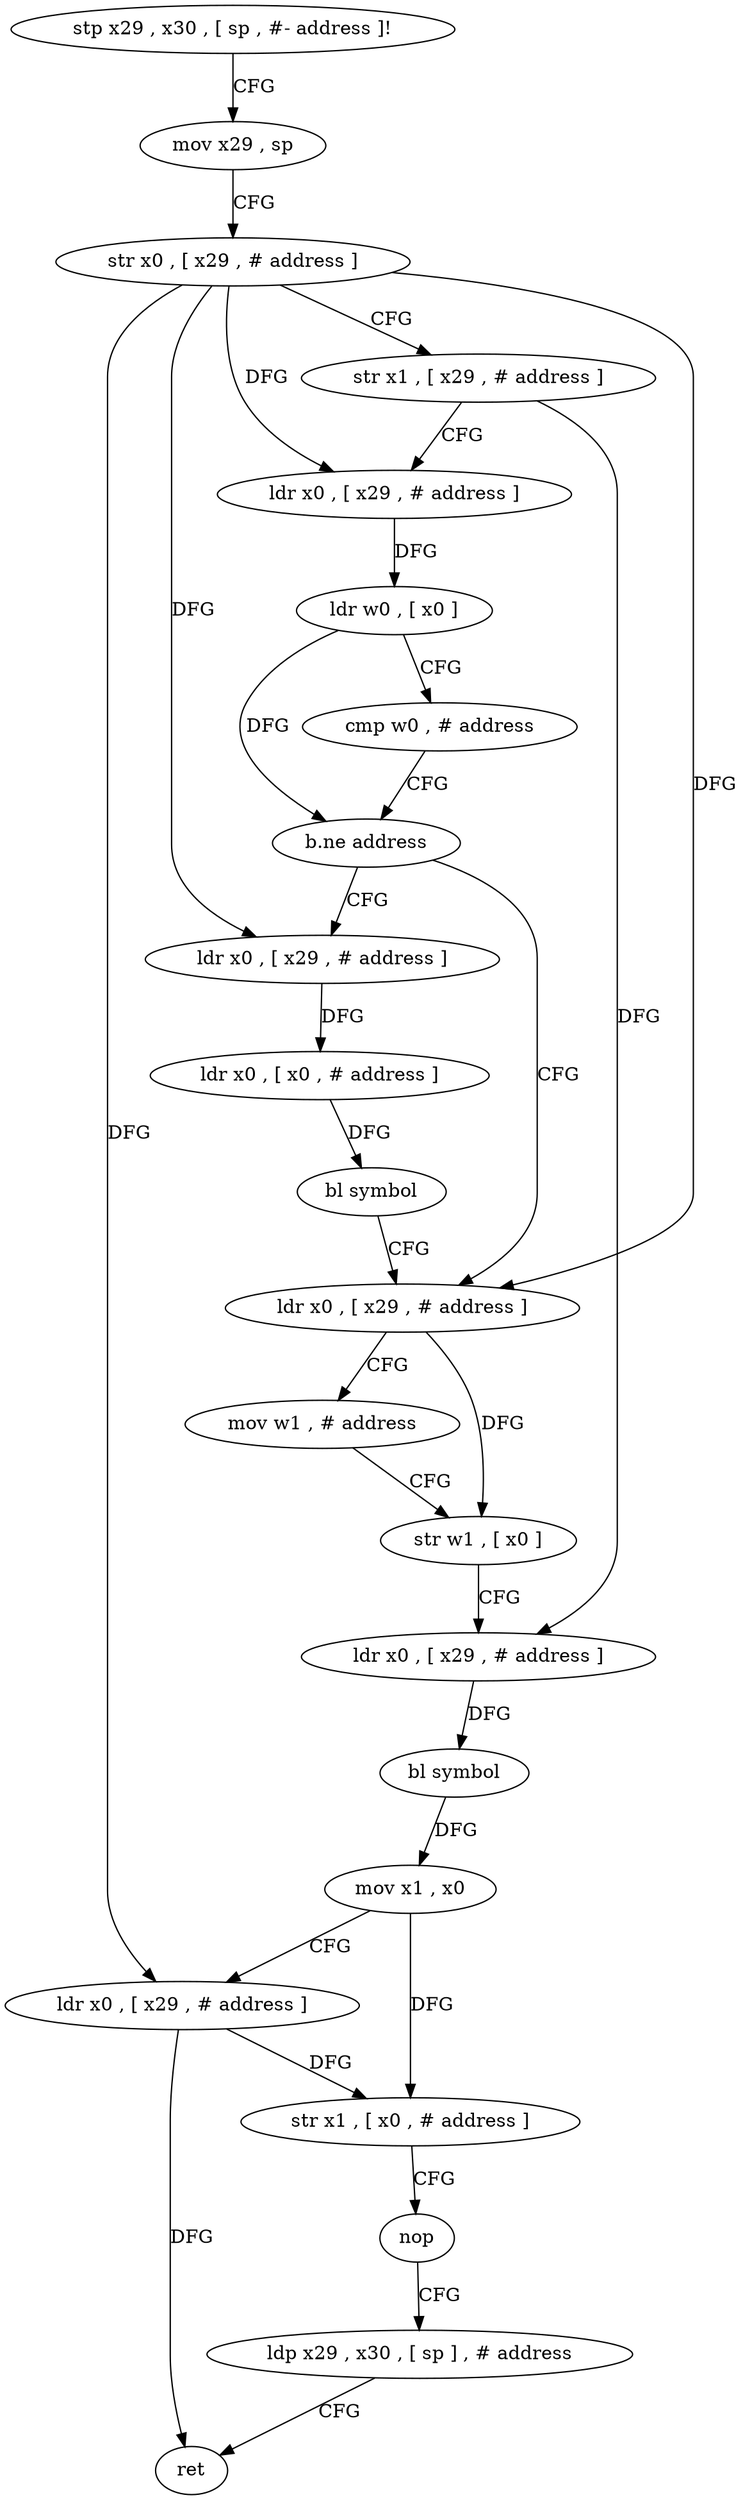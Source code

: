 digraph "func" {
"136876" [label = "stp x29 , x30 , [ sp , #- address ]!" ]
"136880" [label = "mov x29 , sp" ]
"136884" [label = "str x0 , [ x29 , # address ]" ]
"136888" [label = "str x1 , [ x29 , # address ]" ]
"136892" [label = "ldr x0 , [ x29 , # address ]" ]
"136896" [label = "ldr w0 , [ x0 ]" ]
"136900" [label = "cmp w0 , # address" ]
"136904" [label = "b.ne address" ]
"136920" [label = "ldr x0 , [ x29 , # address ]" ]
"136908" [label = "ldr x0 , [ x29 , # address ]" ]
"136924" [label = "mov w1 , # address" ]
"136928" [label = "str w1 , [ x0 ]" ]
"136932" [label = "ldr x0 , [ x29 , # address ]" ]
"136936" [label = "bl symbol" ]
"136940" [label = "mov x1 , x0" ]
"136944" [label = "ldr x0 , [ x29 , # address ]" ]
"136948" [label = "str x1 , [ x0 , # address ]" ]
"136952" [label = "nop" ]
"136956" [label = "ldp x29 , x30 , [ sp ] , # address" ]
"136960" [label = "ret" ]
"136912" [label = "ldr x0 , [ x0 , # address ]" ]
"136916" [label = "bl symbol" ]
"136876" -> "136880" [ label = "CFG" ]
"136880" -> "136884" [ label = "CFG" ]
"136884" -> "136888" [ label = "CFG" ]
"136884" -> "136892" [ label = "DFG" ]
"136884" -> "136920" [ label = "DFG" ]
"136884" -> "136944" [ label = "DFG" ]
"136884" -> "136908" [ label = "DFG" ]
"136888" -> "136892" [ label = "CFG" ]
"136888" -> "136932" [ label = "DFG" ]
"136892" -> "136896" [ label = "DFG" ]
"136896" -> "136900" [ label = "CFG" ]
"136896" -> "136904" [ label = "DFG" ]
"136900" -> "136904" [ label = "CFG" ]
"136904" -> "136920" [ label = "CFG" ]
"136904" -> "136908" [ label = "CFG" ]
"136920" -> "136924" [ label = "CFG" ]
"136920" -> "136928" [ label = "DFG" ]
"136908" -> "136912" [ label = "DFG" ]
"136924" -> "136928" [ label = "CFG" ]
"136928" -> "136932" [ label = "CFG" ]
"136932" -> "136936" [ label = "DFG" ]
"136936" -> "136940" [ label = "DFG" ]
"136940" -> "136944" [ label = "CFG" ]
"136940" -> "136948" [ label = "DFG" ]
"136944" -> "136948" [ label = "DFG" ]
"136944" -> "136960" [ label = "DFG" ]
"136948" -> "136952" [ label = "CFG" ]
"136952" -> "136956" [ label = "CFG" ]
"136956" -> "136960" [ label = "CFG" ]
"136912" -> "136916" [ label = "DFG" ]
"136916" -> "136920" [ label = "CFG" ]
}
